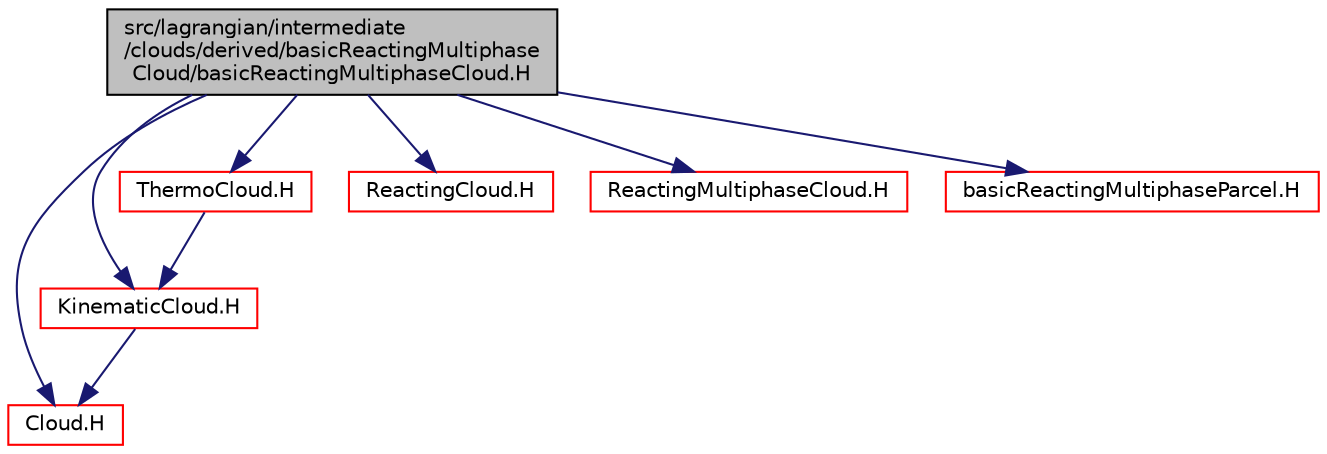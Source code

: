 digraph "src/lagrangian/intermediate/clouds/derived/basicReactingMultiphaseCloud/basicReactingMultiphaseCloud.H"
{
  bgcolor="transparent";
  edge [fontname="Helvetica",fontsize="10",labelfontname="Helvetica",labelfontsize="10"];
  node [fontname="Helvetica",fontsize="10",shape=record];
  Node1 [label="src/lagrangian/intermediate\l/clouds/derived/basicReactingMultiphase\lCloud/basicReactingMultiphaseCloud.H",height=0.2,width=0.4,color="black", fillcolor="grey75", style="filled", fontcolor="black"];
  Node1 -> Node2 [color="midnightblue",fontsize="10",style="solid",fontname="Helvetica"];
  Node2 [label="Cloud.H",height=0.2,width=0.4,color="red",URL="$a06517.html"];
  Node1 -> Node3 [color="midnightblue",fontsize="10",style="solid",fontname="Helvetica"];
  Node3 [label="KinematicCloud.H",height=0.2,width=0.4,color="red",URL="$a06643.html"];
  Node3 -> Node2 [color="midnightblue",fontsize="10",style="solid",fontname="Helvetica"];
  Node1 -> Node4 [color="midnightblue",fontsize="10",style="solid",fontname="Helvetica"];
  Node4 [label="ThermoCloud.H",height=0.2,width=0.4,color="red",URL="$a06655.html"];
  Node4 -> Node3 [color="midnightblue",fontsize="10",style="solid",fontname="Helvetica"];
  Node1 -> Node5 [color="midnightblue",fontsize="10",style="solid",fontname="Helvetica"];
  Node5 [label="ReactingCloud.H",height=0.2,width=0.4,color="red",URL="$a06649.html"];
  Node1 -> Node6 [color="midnightblue",fontsize="10",style="solid",fontname="Helvetica"];
  Node6 [label="ReactingMultiphaseCloud.H",height=0.2,width=0.4,color="red",URL="$a06652.html"];
  Node1 -> Node7 [color="midnightblue",fontsize="10",style="solid",fontname="Helvetica"];
  Node7 [label="basicReactingMultiphaseParcel.H",height=0.2,width=0.4,color="red",URL="$a06680.html"];
}
